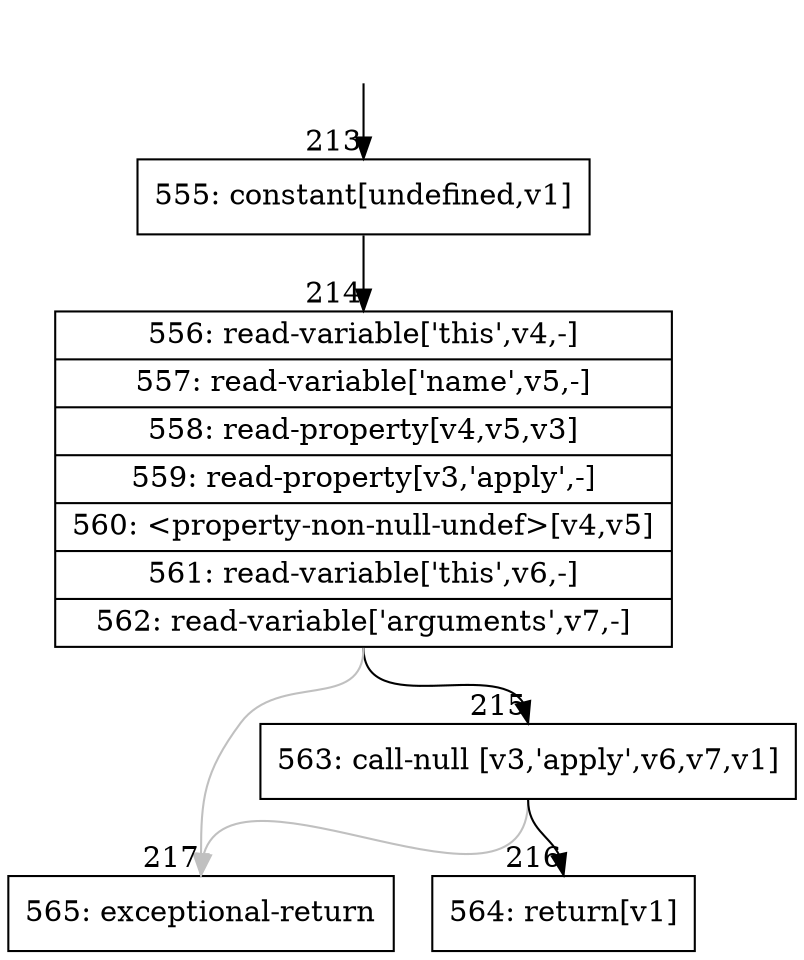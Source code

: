 digraph {
rankdir="TD"
BB_entry25[shape=none,label=""];
BB_entry25 -> BB213 [tailport=s, headport=n, headlabel="    213"]
BB213 [shape=record label="{555: constant[undefined,v1]}" ] 
BB213 -> BB214 [tailport=s, headport=n, headlabel="      214"]
BB214 [shape=record label="{556: read-variable['this',v4,-]|557: read-variable['name',v5,-]|558: read-property[v4,v5,v3]|559: read-property[v3,'apply',-]|560: \<property-non-null-undef\>[v4,v5]|561: read-variable['this',v6,-]|562: read-variable['arguments',v7,-]}" ] 
BB214 -> BB215 [tailport=s, headport=n, headlabel="      215"]
BB214 -> BB217 [tailport=s, headport=n, color=gray, headlabel="      217"]
BB215 [shape=record label="{563: call-null [v3,'apply',v6,v7,v1]}" ] 
BB215 -> BB216 [tailport=s, headport=n, headlabel="      216"]
BB215 -> BB217 [tailport=s, headport=n, color=gray]
BB216 [shape=record label="{564: return[v1]}" ] 
BB217 [shape=record label="{565: exceptional-return}" ] 
//#$~ 283
}
